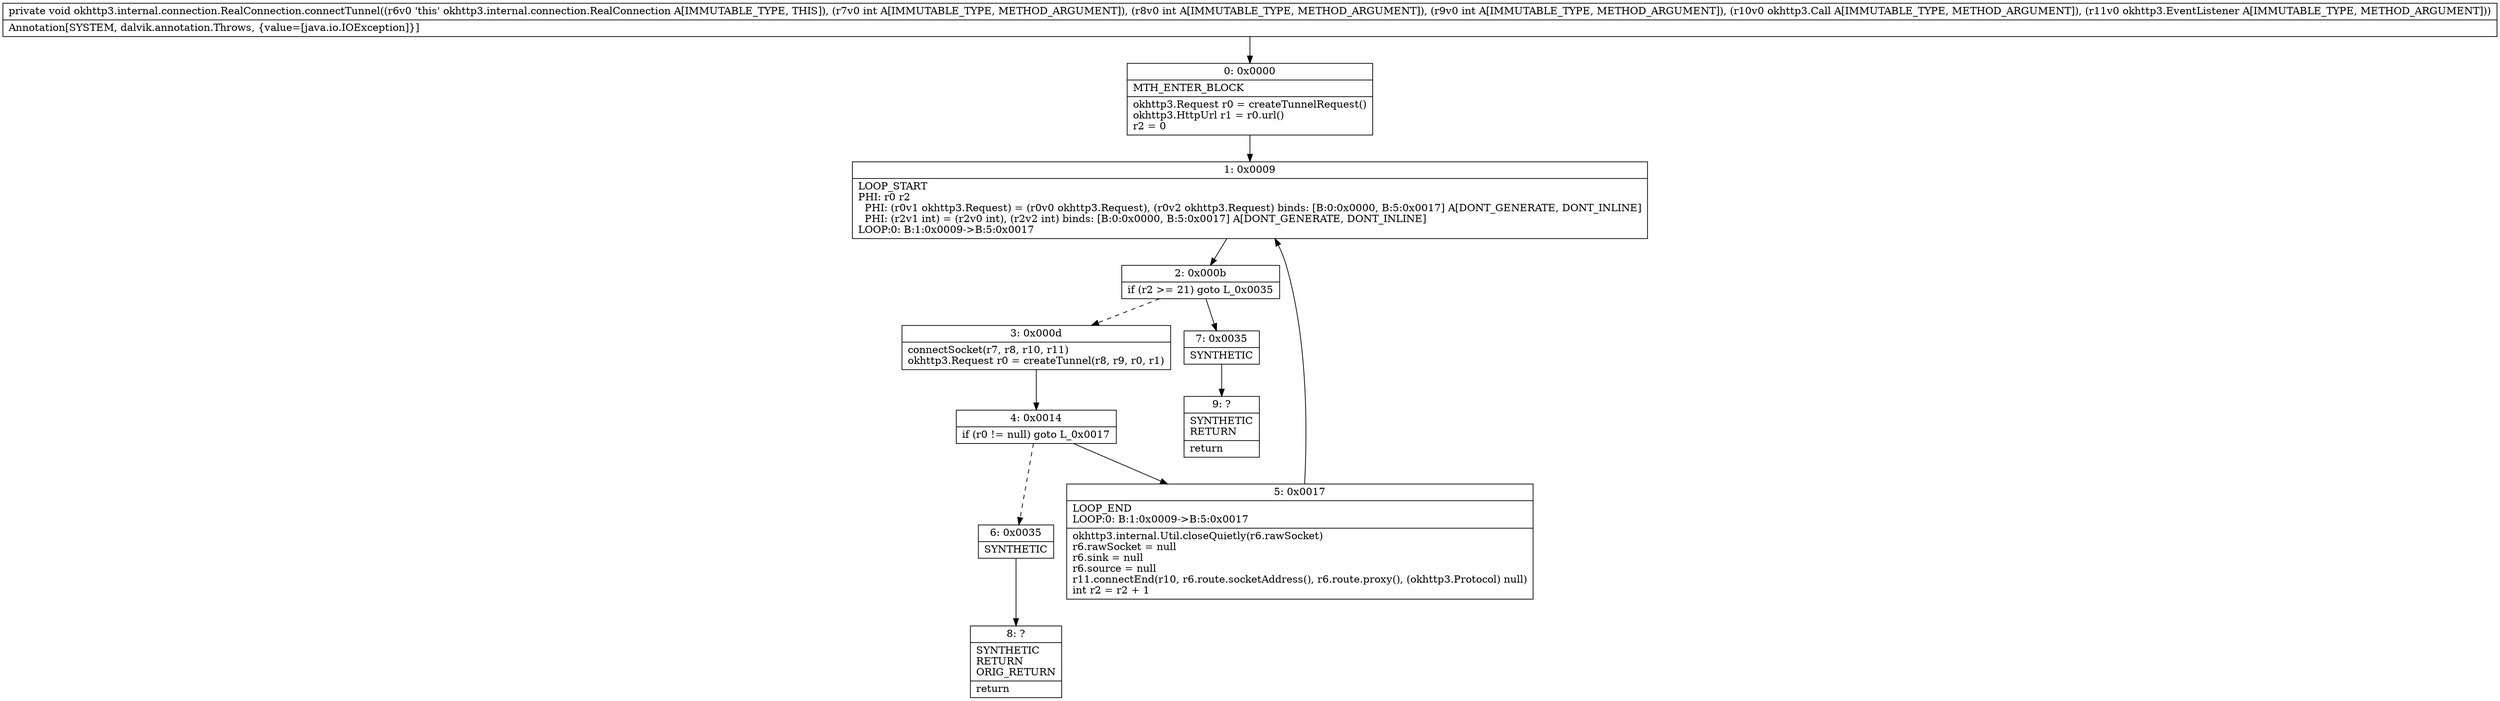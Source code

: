 digraph "CFG forokhttp3.internal.connection.RealConnection.connectTunnel(IIILokhttp3\/Call;Lokhttp3\/EventListener;)V" {
Node_0 [shape=record,label="{0\:\ 0x0000|MTH_ENTER_BLOCK\l|okhttp3.Request r0 = createTunnelRequest()\lokhttp3.HttpUrl r1 = r0.url()\lr2 = 0\l}"];
Node_1 [shape=record,label="{1\:\ 0x0009|LOOP_START\lPHI: r0 r2 \l  PHI: (r0v1 okhttp3.Request) = (r0v0 okhttp3.Request), (r0v2 okhttp3.Request) binds: [B:0:0x0000, B:5:0x0017] A[DONT_GENERATE, DONT_INLINE]\l  PHI: (r2v1 int) = (r2v0 int), (r2v2 int) binds: [B:0:0x0000, B:5:0x0017] A[DONT_GENERATE, DONT_INLINE]\lLOOP:0: B:1:0x0009\-\>B:5:0x0017\l}"];
Node_2 [shape=record,label="{2\:\ 0x000b|if (r2 \>= 21) goto L_0x0035\l}"];
Node_3 [shape=record,label="{3\:\ 0x000d|connectSocket(r7, r8, r10, r11)\lokhttp3.Request r0 = createTunnel(r8, r9, r0, r1)\l}"];
Node_4 [shape=record,label="{4\:\ 0x0014|if (r0 != null) goto L_0x0017\l}"];
Node_5 [shape=record,label="{5\:\ 0x0017|LOOP_END\lLOOP:0: B:1:0x0009\-\>B:5:0x0017\l|okhttp3.internal.Util.closeQuietly(r6.rawSocket)\lr6.rawSocket = null\lr6.sink = null\lr6.source = null\lr11.connectEnd(r10, r6.route.socketAddress(), r6.route.proxy(), (okhttp3.Protocol) null)\lint r2 = r2 + 1\l}"];
Node_6 [shape=record,label="{6\:\ 0x0035|SYNTHETIC\l}"];
Node_7 [shape=record,label="{7\:\ 0x0035|SYNTHETIC\l}"];
Node_8 [shape=record,label="{8\:\ ?|SYNTHETIC\lRETURN\lORIG_RETURN\l|return\l}"];
Node_9 [shape=record,label="{9\:\ ?|SYNTHETIC\lRETURN\l|return\l}"];
MethodNode[shape=record,label="{private void okhttp3.internal.connection.RealConnection.connectTunnel((r6v0 'this' okhttp3.internal.connection.RealConnection A[IMMUTABLE_TYPE, THIS]), (r7v0 int A[IMMUTABLE_TYPE, METHOD_ARGUMENT]), (r8v0 int A[IMMUTABLE_TYPE, METHOD_ARGUMENT]), (r9v0 int A[IMMUTABLE_TYPE, METHOD_ARGUMENT]), (r10v0 okhttp3.Call A[IMMUTABLE_TYPE, METHOD_ARGUMENT]), (r11v0 okhttp3.EventListener A[IMMUTABLE_TYPE, METHOD_ARGUMENT]))  | Annotation[SYSTEM, dalvik.annotation.Throws, \{value=[java.io.IOException]\}]\l}"];
MethodNode -> Node_0;
Node_0 -> Node_1;
Node_1 -> Node_2;
Node_2 -> Node_3[style=dashed];
Node_2 -> Node_7;
Node_3 -> Node_4;
Node_4 -> Node_5;
Node_4 -> Node_6[style=dashed];
Node_5 -> Node_1;
Node_6 -> Node_8;
Node_7 -> Node_9;
}

